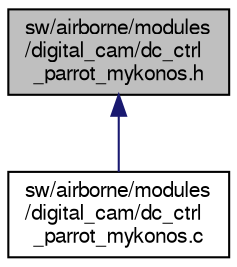 digraph "sw/airborne/modules/digital_cam/dc_ctrl_parrot_mykonos.h"
{
  edge [fontname="FreeSans",fontsize="10",labelfontname="FreeSans",labelfontsize="10"];
  node [fontname="FreeSans",fontsize="10",shape=record];
  Node1 [label="sw/airborne/modules\l/digital_cam/dc_ctrl\l_parrot_mykonos.h",height=0.2,width=0.4,color="black", fillcolor="grey75", style="filled", fontcolor="black"];
  Node1 -> Node2 [dir="back",color="midnightblue",fontsize="10",style="solid",fontname="FreeSans"];
  Node2 [label="sw/airborne/modules\l/digital_cam/dc_ctrl\l_parrot_mykonos.c",height=0.2,width=0.4,color="black", fillcolor="white", style="filled",URL="$dc__ctrl__parrot__mykonos_8c.html"];
}
